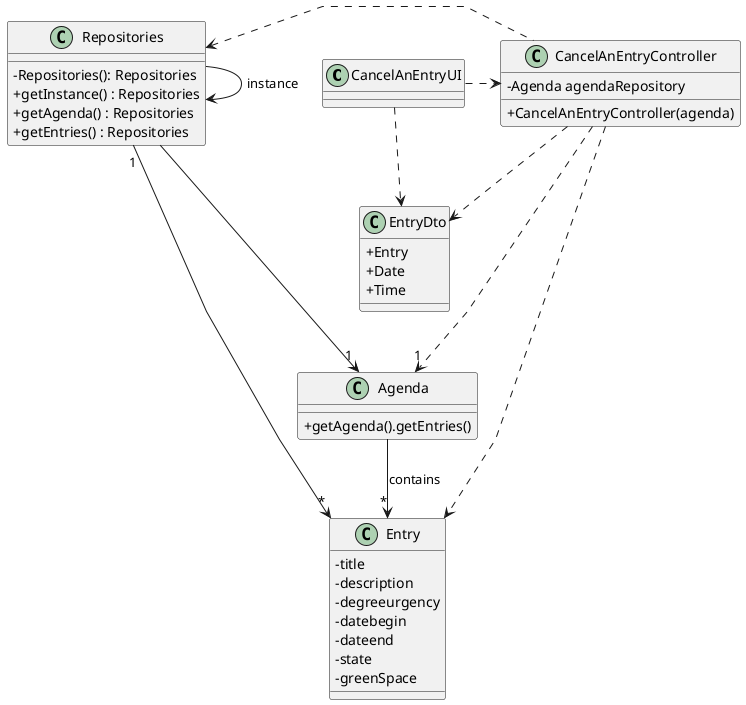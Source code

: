 @startuml
'skinparam monochrome true
skinparam packageStyle rectangle
skinparam shadowing false
skinparam linetype polyline


skinparam classAttributeIconSize 0


class CancelAnEntryUI{
}


class CancelAnEntryController{
-Agenda agendaRepository
    + CancelAnEntryController(agenda)
 }

class Repositories {
    - Repositories(): Repositories
    + getInstance() : Repositories
    + getAgenda() : Repositories
    + getEntries() : Repositories
}


class Agenda {
    + getAgenda().getEntries()

}

class  Entry{
        -title
        -description
        -degreeurgency
        -datebegin
        -dateend
        -state
        -greenSpace

}

class EntryDto{
+Entry
+Date
+Time
}


Agenda --> "*" Entry: contains
CancelAnEntryUI .>  CancelAnEntryController
CancelAnEntryController ...l> Repositories
CancelAnEntryUI .> EntryDto
CancelAnEntryController ..> EntryDto
Repositories -> Repositories : instance
Repositories "1" --> "*" Entry
Repositories ---> "1" Agenda

 CancelAnEntryController ....>  Entry
 CancelAnEntryController ...> "1" Agenda
@enduml